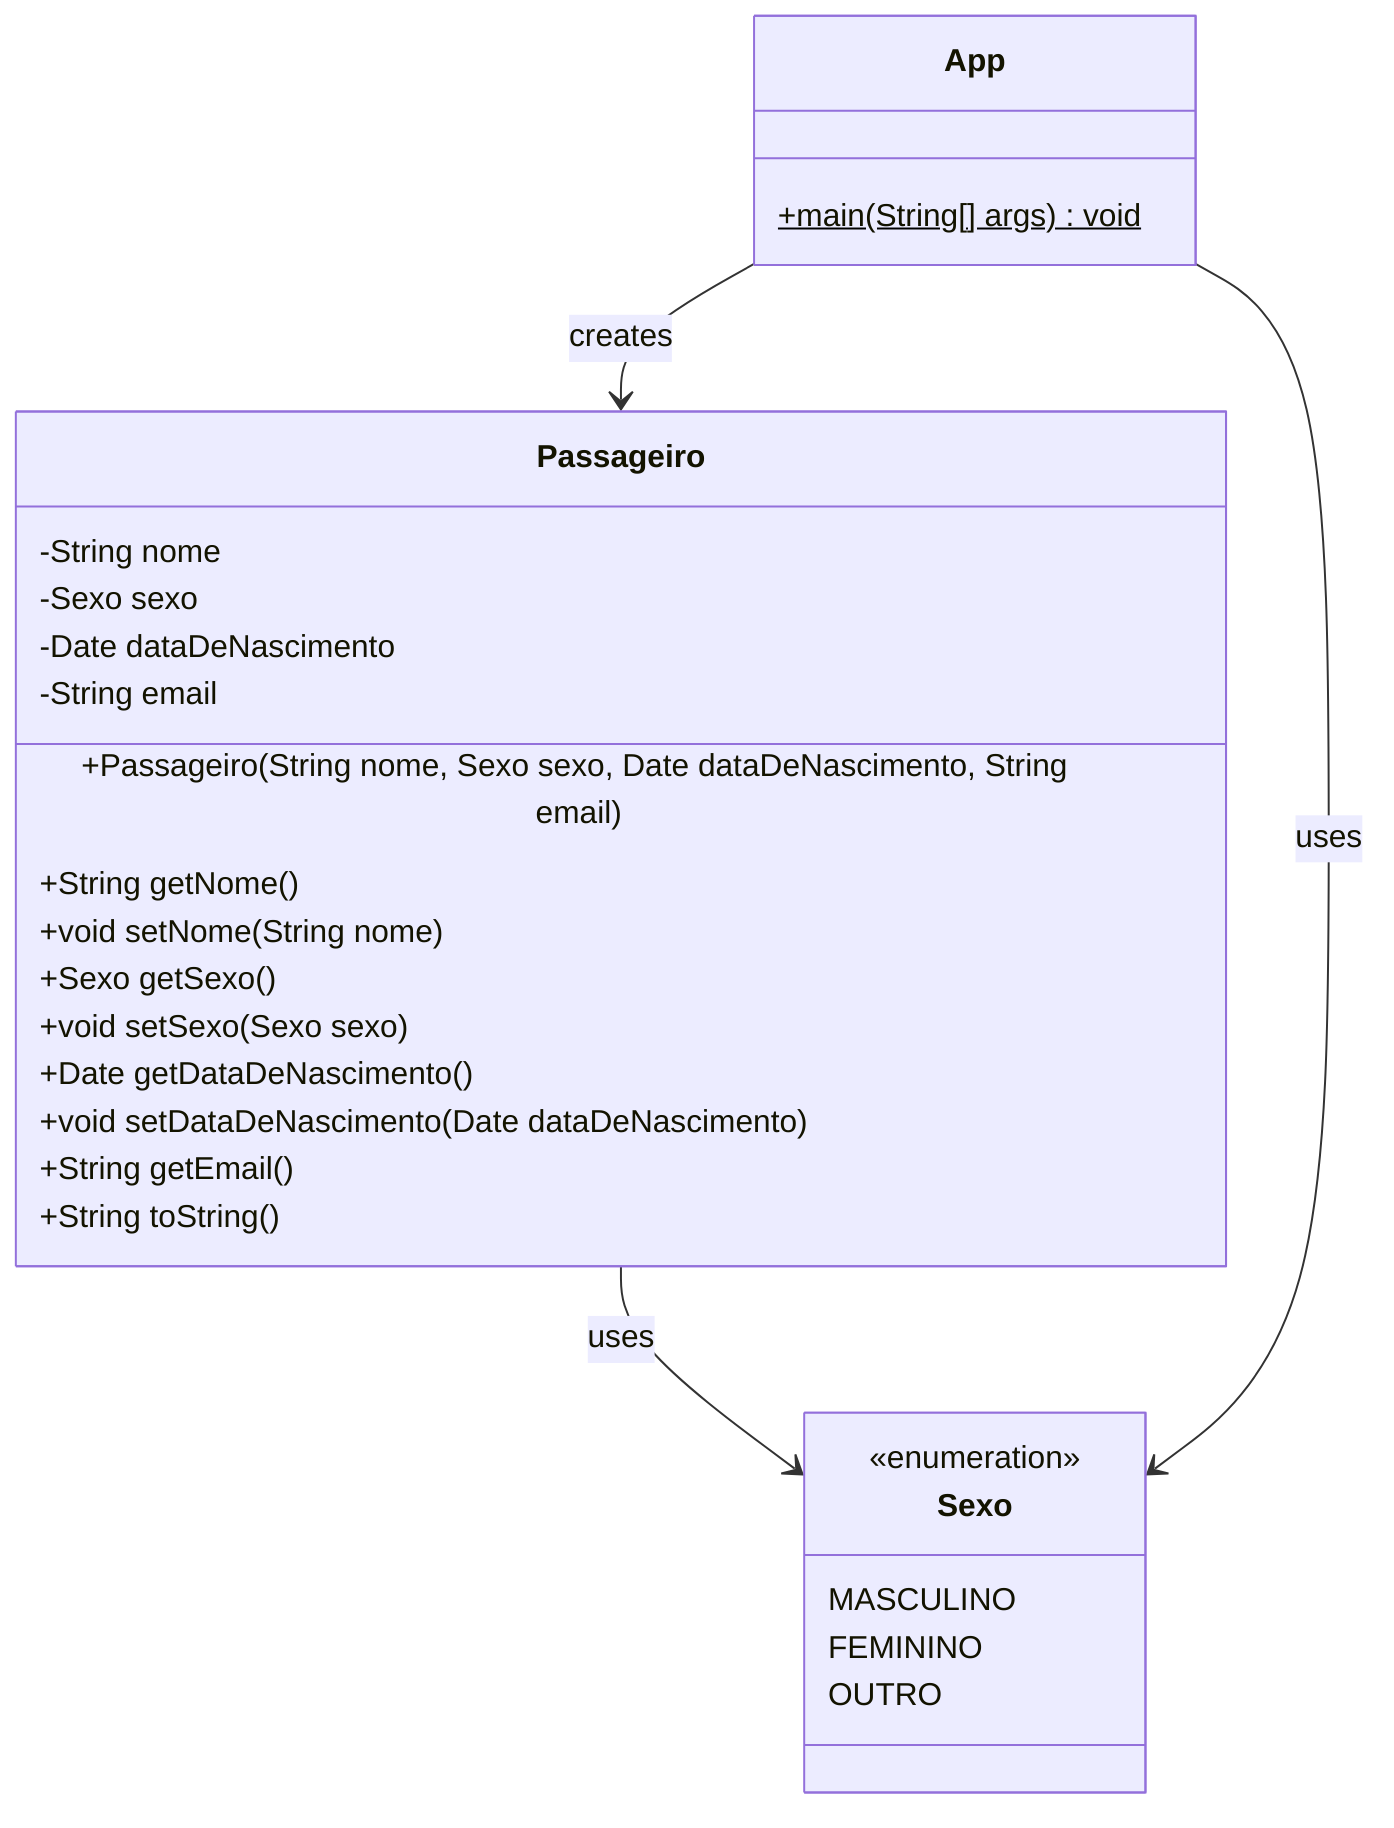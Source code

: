 classDiagram
    class Sexo {
        <<enumeration>>
        MASCULINO
        FEMININO
        OUTRO
    }
    
    class Passageiro {
        -String nome
        -Sexo sexo
        -Date dataDeNascimento
        -String email
        
        +Passageiro(String nome, Sexo sexo, Date dataDeNascimento, String email)
        +String getNome()
        +void setNome(String nome)
        +Sexo getSexo()
        +void setSexo(Sexo sexo)
        +Date getDataDeNascimento()
        +void setDataDeNascimento(Date dataDeNascimento)
        +String getEmail()
        +String toString()
    }

    class App {
        +main(String[] args)$ void
    }
    
    Passageiro --> Sexo : uses
    App --> Passageiro : creates
    App --> Sexo : uses